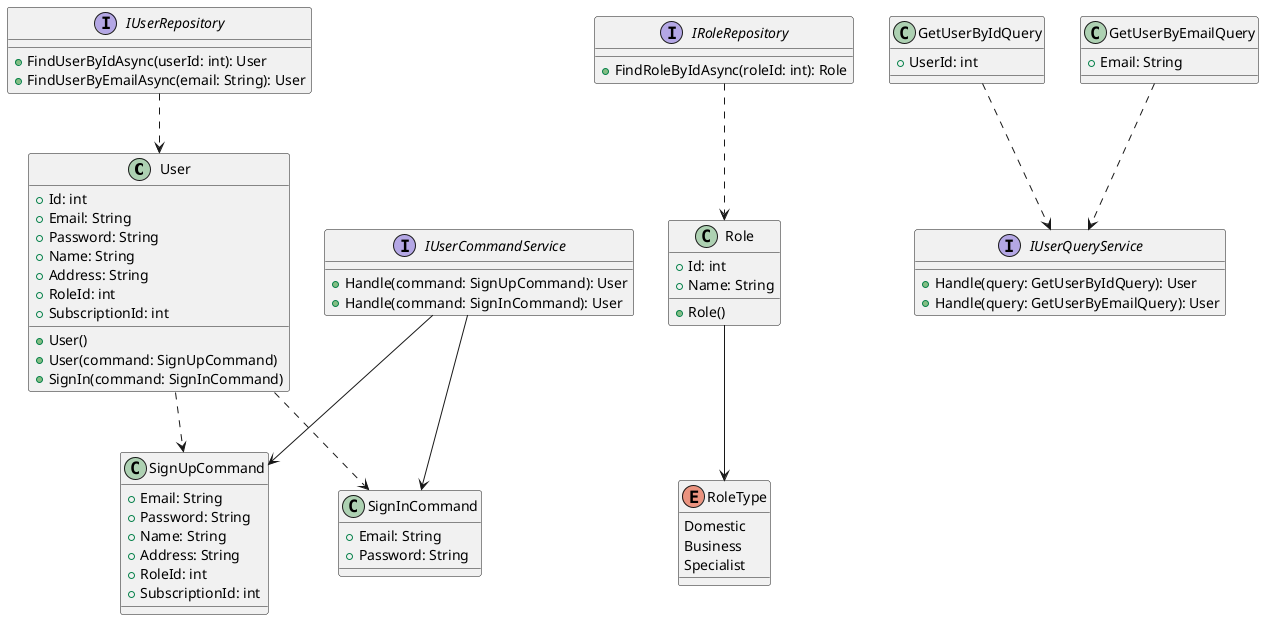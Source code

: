 @startuml

class User {
  +Id: int
  +Email: String
  +Password: String
  +Name: String
  +Address: String
  +RoleId: int
  +SubscriptionId: int
  +User()
  +User(command: SignUpCommand)
  +SignIn(command: SignInCommand)
}

class Role {
  +Id: int
  +Name: String
  +Role()
}

interface IUserRepository {
  +FindUserByIdAsync(userId: int): User
  +FindUserByEmailAsync(email: String): User
}

interface IRoleRepository {
  +FindRoleByIdAsync(roleId: int): Role
}

interface IUserCommandService {
  +Handle(command: SignUpCommand): User
  +Handle(command: SignInCommand): User
}

interface IUserQueryService {
  +Handle(query: GetUserByIdQuery): User
  +Handle(query: GetUserByEmailQuery): User
}

class SignUpCommand {
  +Email: String
  +Password: String
  +Name: String
  +Address: String
  +RoleId: int
  +SubscriptionId: int
}

class SignInCommand {
  +Email: String
  +Password: String
}

class GetUserByIdQuery {
  +UserId: int
}

class GetUserByEmailQuery {
  +Email: String
}

enum RoleType {
  Domestic
  Business
  Specialist
}

User ..> SignUpCommand
User ..> SignInCommand
IUserRepository ..> User
IRoleRepository ..> Role
Role --> RoleType
IUserCommandService --> SignUpCommand
IUserCommandService --> SignInCommand
GetUserByIdQuery ..> IUserQueryService
GetUserByEmailQuery ..> IUserQueryService

@enduml
